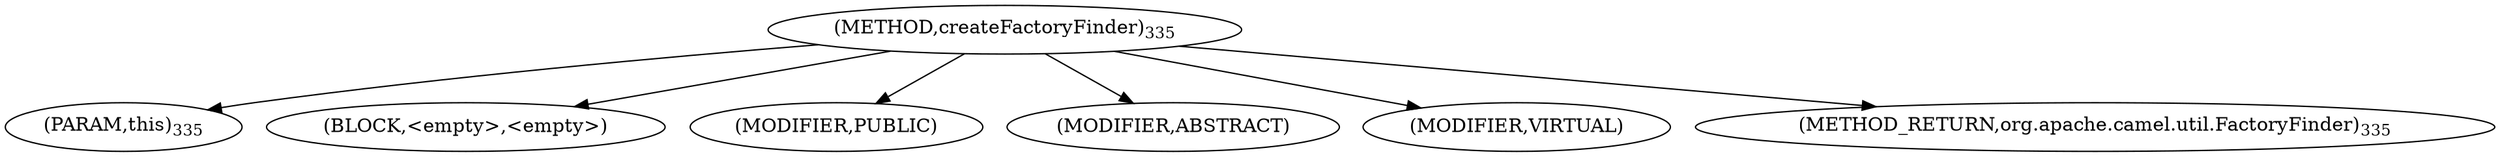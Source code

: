 digraph "createFactoryFinder" {  
"299" [label = <(METHOD,createFactoryFinder)<SUB>335</SUB>> ]
"300" [label = <(PARAM,this)<SUB>335</SUB>> ]
"301" [label = <(BLOCK,&lt;empty&gt;,&lt;empty&gt;)> ]
"302" [label = <(MODIFIER,PUBLIC)> ]
"303" [label = <(MODIFIER,ABSTRACT)> ]
"304" [label = <(MODIFIER,VIRTUAL)> ]
"305" [label = <(METHOD_RETURN,org.apache.camel.util.FactoryFinder)<SUB>335</SUB>> ]
  "299" -> "300" 
  "299" -> "301" 
  "299" -> "302" 
  "299" -> "303" 
  "299" -> "304" 
  "299" -> "305" 
}
